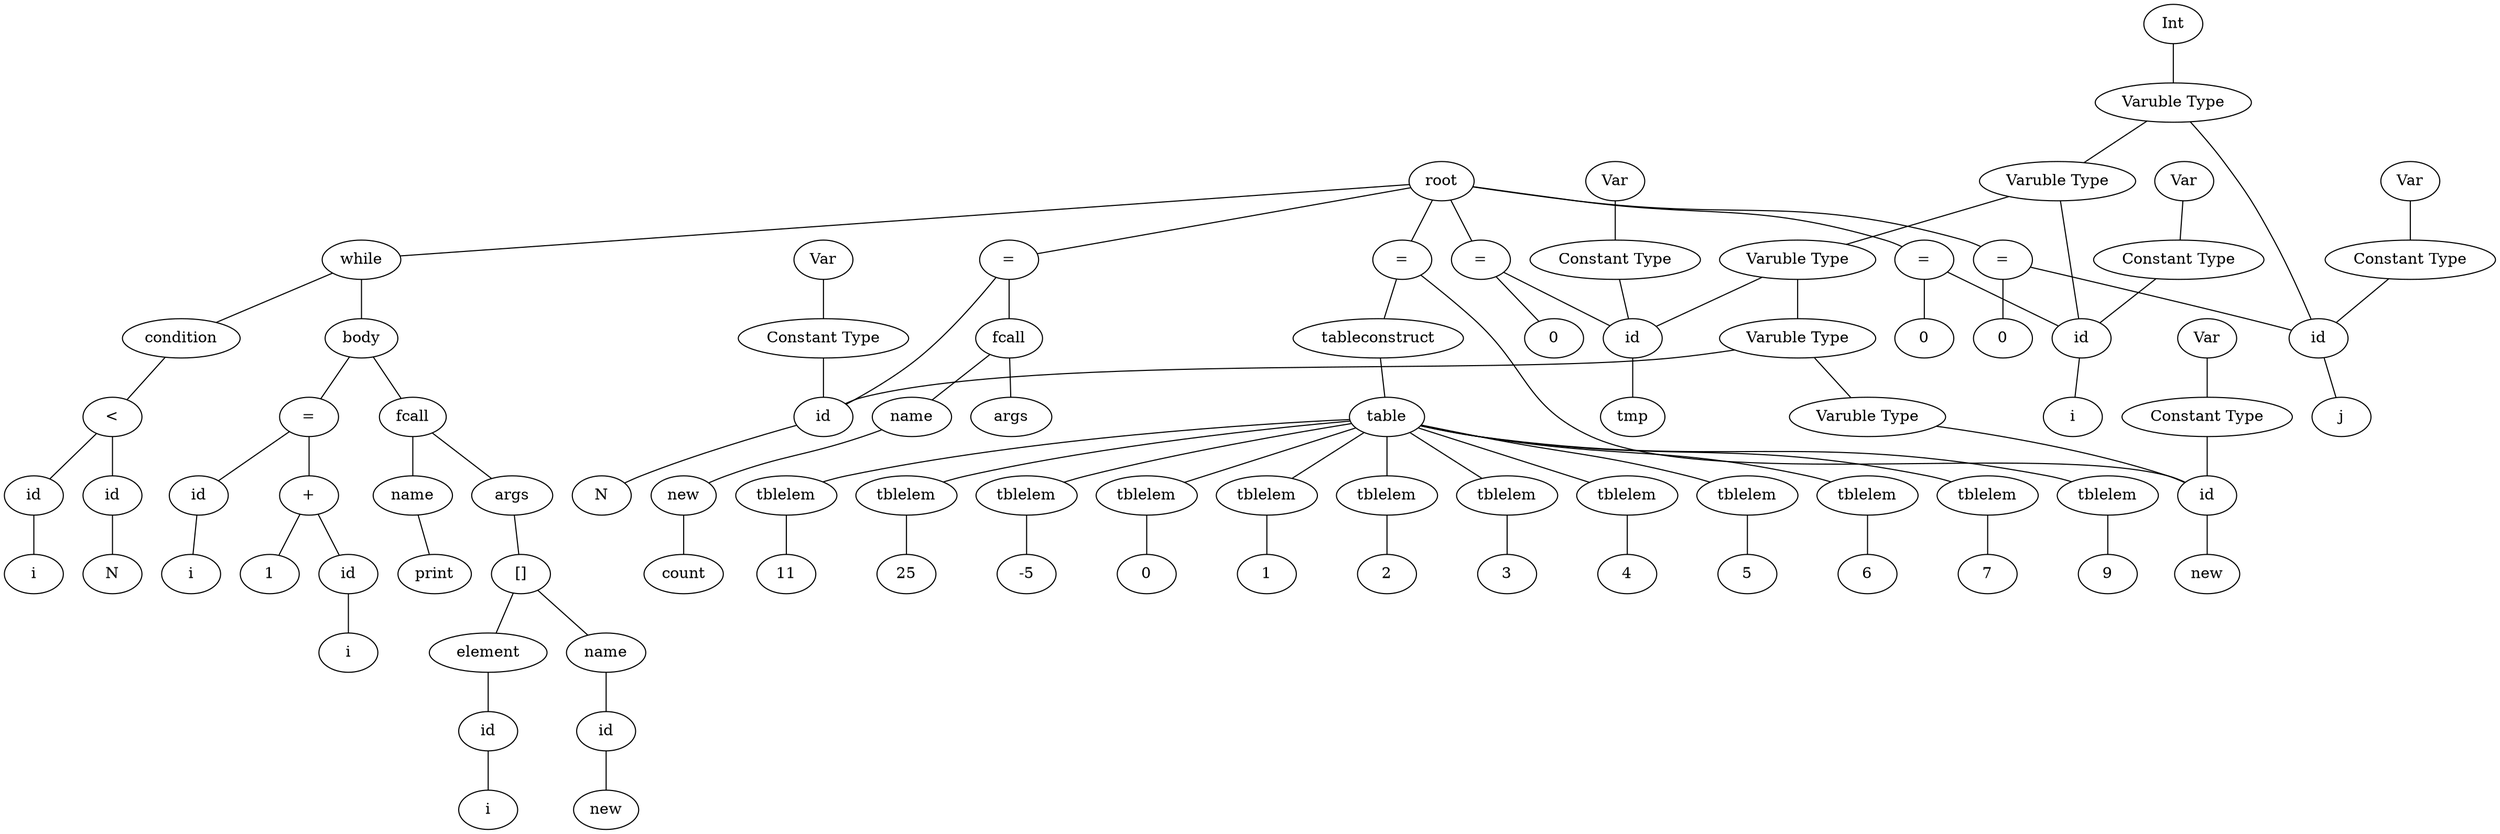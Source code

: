 graph graphname {
root;
assign0[label = "="];
root--assign0;
expr0[label = "id"];
assign0--expr0;
type0[label = "Varuble Type"];
type0--expr0;
type1[label = ""];
type1--type0;
consttype0[label = "Constant Type"];
consttype0--expr0;
consttype1[label = "Var"];
consttype1--consttype0;
expr1[label = "new"];
expr0--expr1;
expr2[label = "tableconstruct"];
assign0--expr2;
table0[label = "table"];
expr2--table0;
table00[label = "tblelem"];
table0--table00;
expr3[label = "1"];
table00--expr3;
table01[label = "tblelem"];
table0--table01;
expr4[label = "2"];
table01--expr4;
table02[label = "tblelem"];
table0--table02;
expr5[label = "3"];
table02--expr5;
table03[label = "tblelem"];
table0--table03;
expr6[label = "4"];
table03--expr6;
table04[label = "tblelem"];
table0--table04;
expr7[label = "5"];
table04--expr7;
table05[label = "tblelem"];
table0--table05;
expr8[label = "6"];
table05--expr8;
table06[label = "tblelem"];
table0--table06;
expr9[label = "7"];
table06--expr9;
table07[label = "tblelem"];
table0--table07;
expr10[label = "9"];
table07--expr10;
table08[label = "tblelem"];
table0--table08;
expr11[label = "11"];
table08--expr11;
table09[label = "tblelem"];
table0--table09;
expr12[label = "25"];
table09--expr12;
table010[label = "tblelem"];
table0--table010;
expr13[label = "-5"];
table010--expr13;
table011[label = "tblelem"];
table0--table011;
expr14[label = "0"];
table011--expr14;
assign1[label = "="];
root--assign1;
expr15[label = "id"];
assign1--expr15;
type1[label = "Varuble Type"];
type1--expr15;
type2[label = "Void"];
type2--type1;
consttype2[label = "Constant Type"];
consttype2--expr15;
consttype3[label = "Var"];
consttype3--consttype2;
expr16[label = "N"];
expr15--expr16;
expr17[label = "fcall"];
assign1--expr17;
expr17name[label = "name"];
expr18[label = "new"];
expr17name--expr18;
expr19[label = "count"];
expr18--expr19;
expr17--expr17name;
expr17args[label = " args "];
expr17 -- expr17args;
assign2[label = "="];
root--assign2;
expr20[label = "id"];
assign2--expr20;
type2[label = "Varuble Type"];
type2--expr20;
type3[label = "Int"];
type3--type2;
consttype4[label = "Constant Type"];
consttype4--expr20;
consttype5[label = "Var"];
consttype5--consttype4;
expr21[label = "tmp"];
expr20--expr21;
expr22[label = "0"];
assign2--expr22;
assign3[label = "="];
root--assign3;
expr23[label = "id"];
assign3--expr23;
type3[label = "Varuble Type"];
type3--expr23;
type4[label = "Int"];
type4--type3;
consttype6[label = "Constant Type"];
consttype6--expr23;
consttype7[label = "Var"];
consttype7--consttype6;
expr24[label = "i"];
expr23--expr24;
expr25[label = "0"];
assign3--expr25;
assign4[label = "="];
root--assign4;
expr26[label = "id"];
assign4--expr26;
type4[label = "Varuble Type"];
type4--expr26;
type5[label = "Int"];
type5--type4;
consttype8[label = "Constant Type"];
consttype8--expr26;
consttype9[label = "Var"];
consttype9--consttype8;
expr27[label = "j"];
expr26--expr27;
expr28[label = "0"];
assign4--expr28;
while0[label = "while"];
root--while0;
while0condition[label = "condition"];
while0--while0condition;expr29[label = "<"];
while0condition--expr29;
expr30[label = "id"];
expr29--expr30;
expr31[label = "i"];
expr30--expr31;
expr32[label = "id"];
expr29--expr32;
expr33[label = "N"];
expr32--expr33;
while0body[label = "body"];
while0--while0body;expr34[label = "fcall"];
while0body--expr34;
expr34name[label = "name"];
expr35[label = "print"];
expr34name--expr35;
expr34--expr34name;
expr34args[label = " args "];
expr34 -- expr34args;
expr36[label = "[]"];
expr34args--expr36;
expr36name[label = "name"];
expr37[label = "id"];
expr36name--expr37;
expr38[label = "new"];
expr37--expr38;
expr36--expr36name;
expr36args[label = " element "];
expr36 -- expr36args;
expr39[label = "id"];
expr36args--expr39;
expr40[label = "i"];
expr39--expr40;
assign5[label = "="];
while0body--assign5;
expr41[label = "id"];
assign5--expr41;
expr42[label = "i"];
expr41--expr42;
expr43[label = "+"];
assign5--expr43;
expr44[label = "id"];
expr43--expr44;
expr45[label = "i"];
expr44--expr45;
expr46[label = "1"];
expr43--expr46;
}
